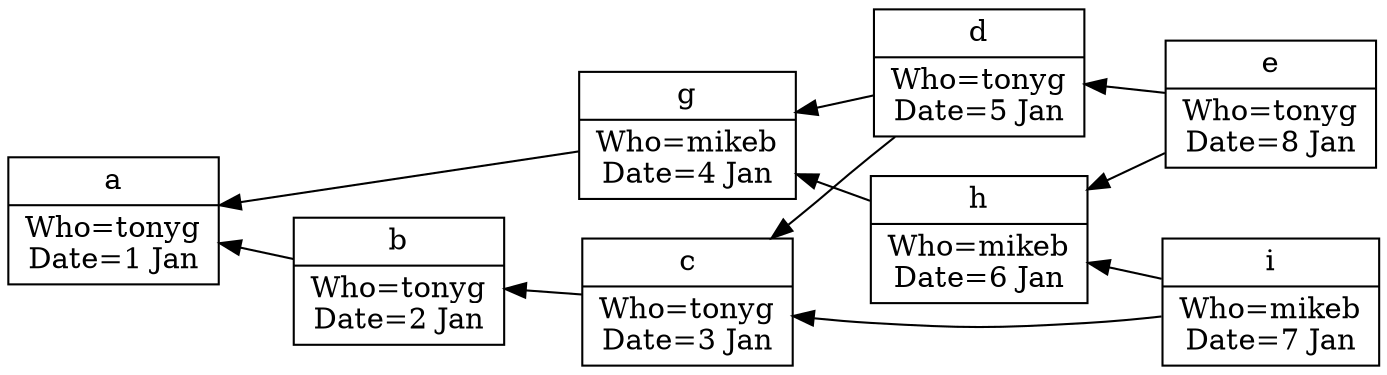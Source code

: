 digraph History {
//	node [height="0.2", width="0.5", margin="0"];
	node [shape="record"];
	graph [rankdir=RL];

	a [label="a|Who=tonyg\nDate=1 Jan"]
	b [label="b|Who=tonyg\nDate=2 Jan"]
	c [label="c|Who=tonyg\nDate=3 Jan"]
	g [label="g|Who=mikeb\nDate=4 Jan"]
	d [label="d|Who=tonyg\nDate=5 Jan"]
	h [label="h|Who=mikeb\nDate=6 Jan"]
	i [label="i|Who=mikeb\nDate=7 Jan"]
	e [label="e|Who=tonyg\nDate=8 Jan"]

	b -> a;
	c -> b;
	d -> c;
	e -> d;

	g -> a;
	h -> g;
	i -> h;

	d -> g;
	e -> h;
	i -> c;
}
